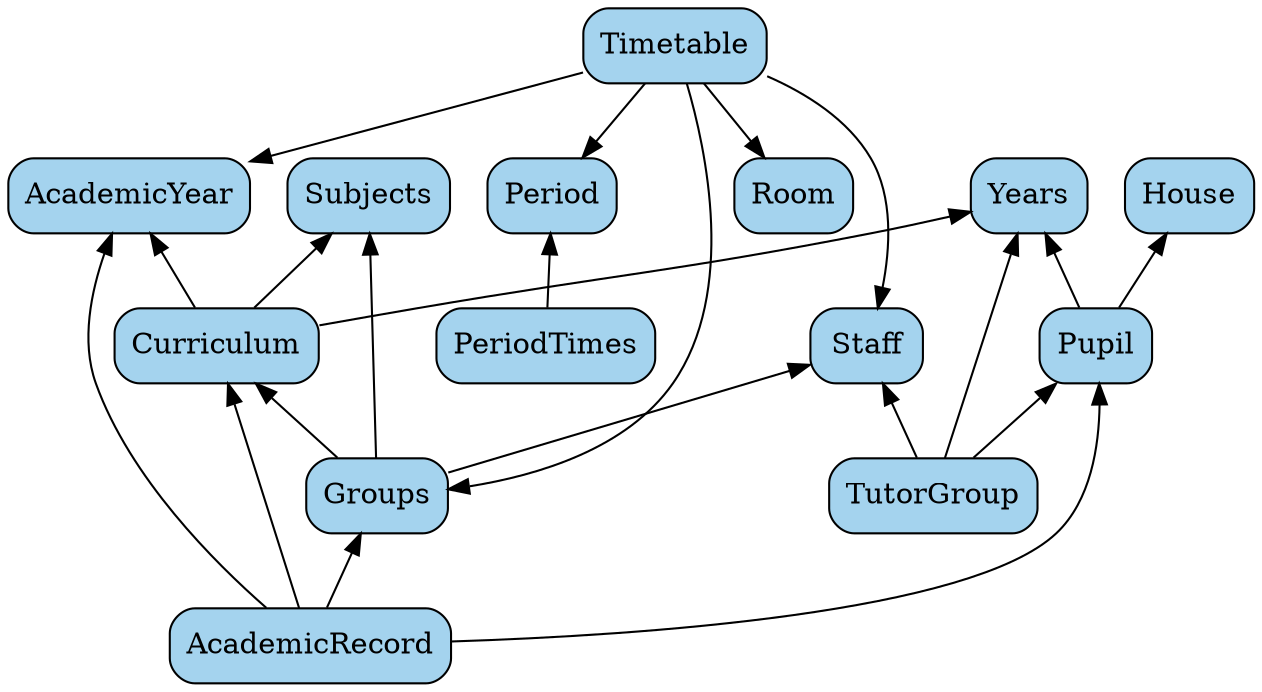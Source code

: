 digraph tables {
  rankdir=BT;
  node [shape=box, style="filled,rounded", fillcolor=lightskyblue2];
  
    "AcademicRecord" -> "AcademicYear";
    "AcademicRecord" -> "Pupil";
    "AcademicRecord" -> "Groups";
    "AcademicRecord" -> "Curriculum";
    "Curriculum"     -> "AcademicYear";
    "Curriculum"     -> "Years";
    "Curriculum"     -> "Subjects";
    "Groups"         -> "Curriculum";
    "Groups"         -> "Staff";
    "Groups"         -> "Subjects";
    "PeriodTimes"    -> "Period";
    "Pupil"          -> "House";
    "Pupil"          -> "Years";
    "TutorGroup"     -> "Pupil";
    "TutorGroup"     -> "Staff";
    "TutorGroup"     -> "Years";
    "Groups"         -> "Timetable" [dir=back];
    "Staff"          -> "Timetable" [dir=back];
    "Room"           -> "Timetable" [dir=back];
    "Period"         -> "Timetable" [dir=back];
    "AcademicYear"   -> "Timetable" [dir=back];
  }